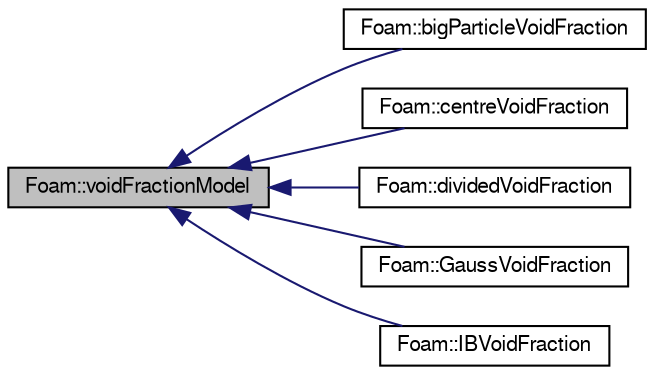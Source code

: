 digraph "Foam::voidFractionModel"
{
  edge [fontname="FreeSans",fontsize="10",labelfontname="FreeSans",labelfontsize="10"];
  node [fontname="FreeSans",fontsize="10",shape=record];
  rankdir="LR";
  Node1 [label="Foam::voidFractionModel",height=0.2,width=0.4,color="black", fillcolor="grey75", style="filled" fontcolor="black"];
  Node1 -> Node2 [dir="back",color="midnightblue",fontsize="10",style="solid",fontname="FreeSans"];
  Node2 [label="Foam::bigParticleVoidFraction",height=0.2,width=0.4,color="black", fillcolor="white", style="filled",URL="$classFoam_1_1bigParticleVoidFraction.html"];
  Node1 -> Node3 [dir="back",color="midnightblue",fontsize="10",style="solid",fontname="FreeSans"];
  Node3 [label="Foam::centreVoidFraction",height=0.2,width=0.4,color="black", fillcolor="white", style="filled",URL="$classFoam_1_1centreVoidFraction.html"];
  Node1 -> Node4 [dir="back",color="midnightblue",fontsize="10",style="solid",fontname="FreeSans"];
  Node4 [label="Foam::dividedVoidFraction",height=0.2,width=0.4,color="black", fillcolor="white", style="filled",URL="$classFoam_1_1dividedVoidFraction.html"];
  Node1 -> Node5 [dir="back",color="midnightblue",fontsize="10",style="solid",fontname="FreeSans"];
  Node5 [label="Foam::GaussVoidFraction",height=0.2,width=0.4,color="black", fillcolor="white", style="filled",URL="$classFoam_1_1GaussVoidFraction.html"];
  Node1 -> Node6 [dir="back",color="midnightblue",fontsize="10",style="solid",fontname="FreeSans"];
  Node6 [label="Foam::IBVoidFraction",height=0.2,width=0.4,color="black", fillcolor="white", style="filled",URL="$classFoam_1_1IBVoidFraction.html"];
}
